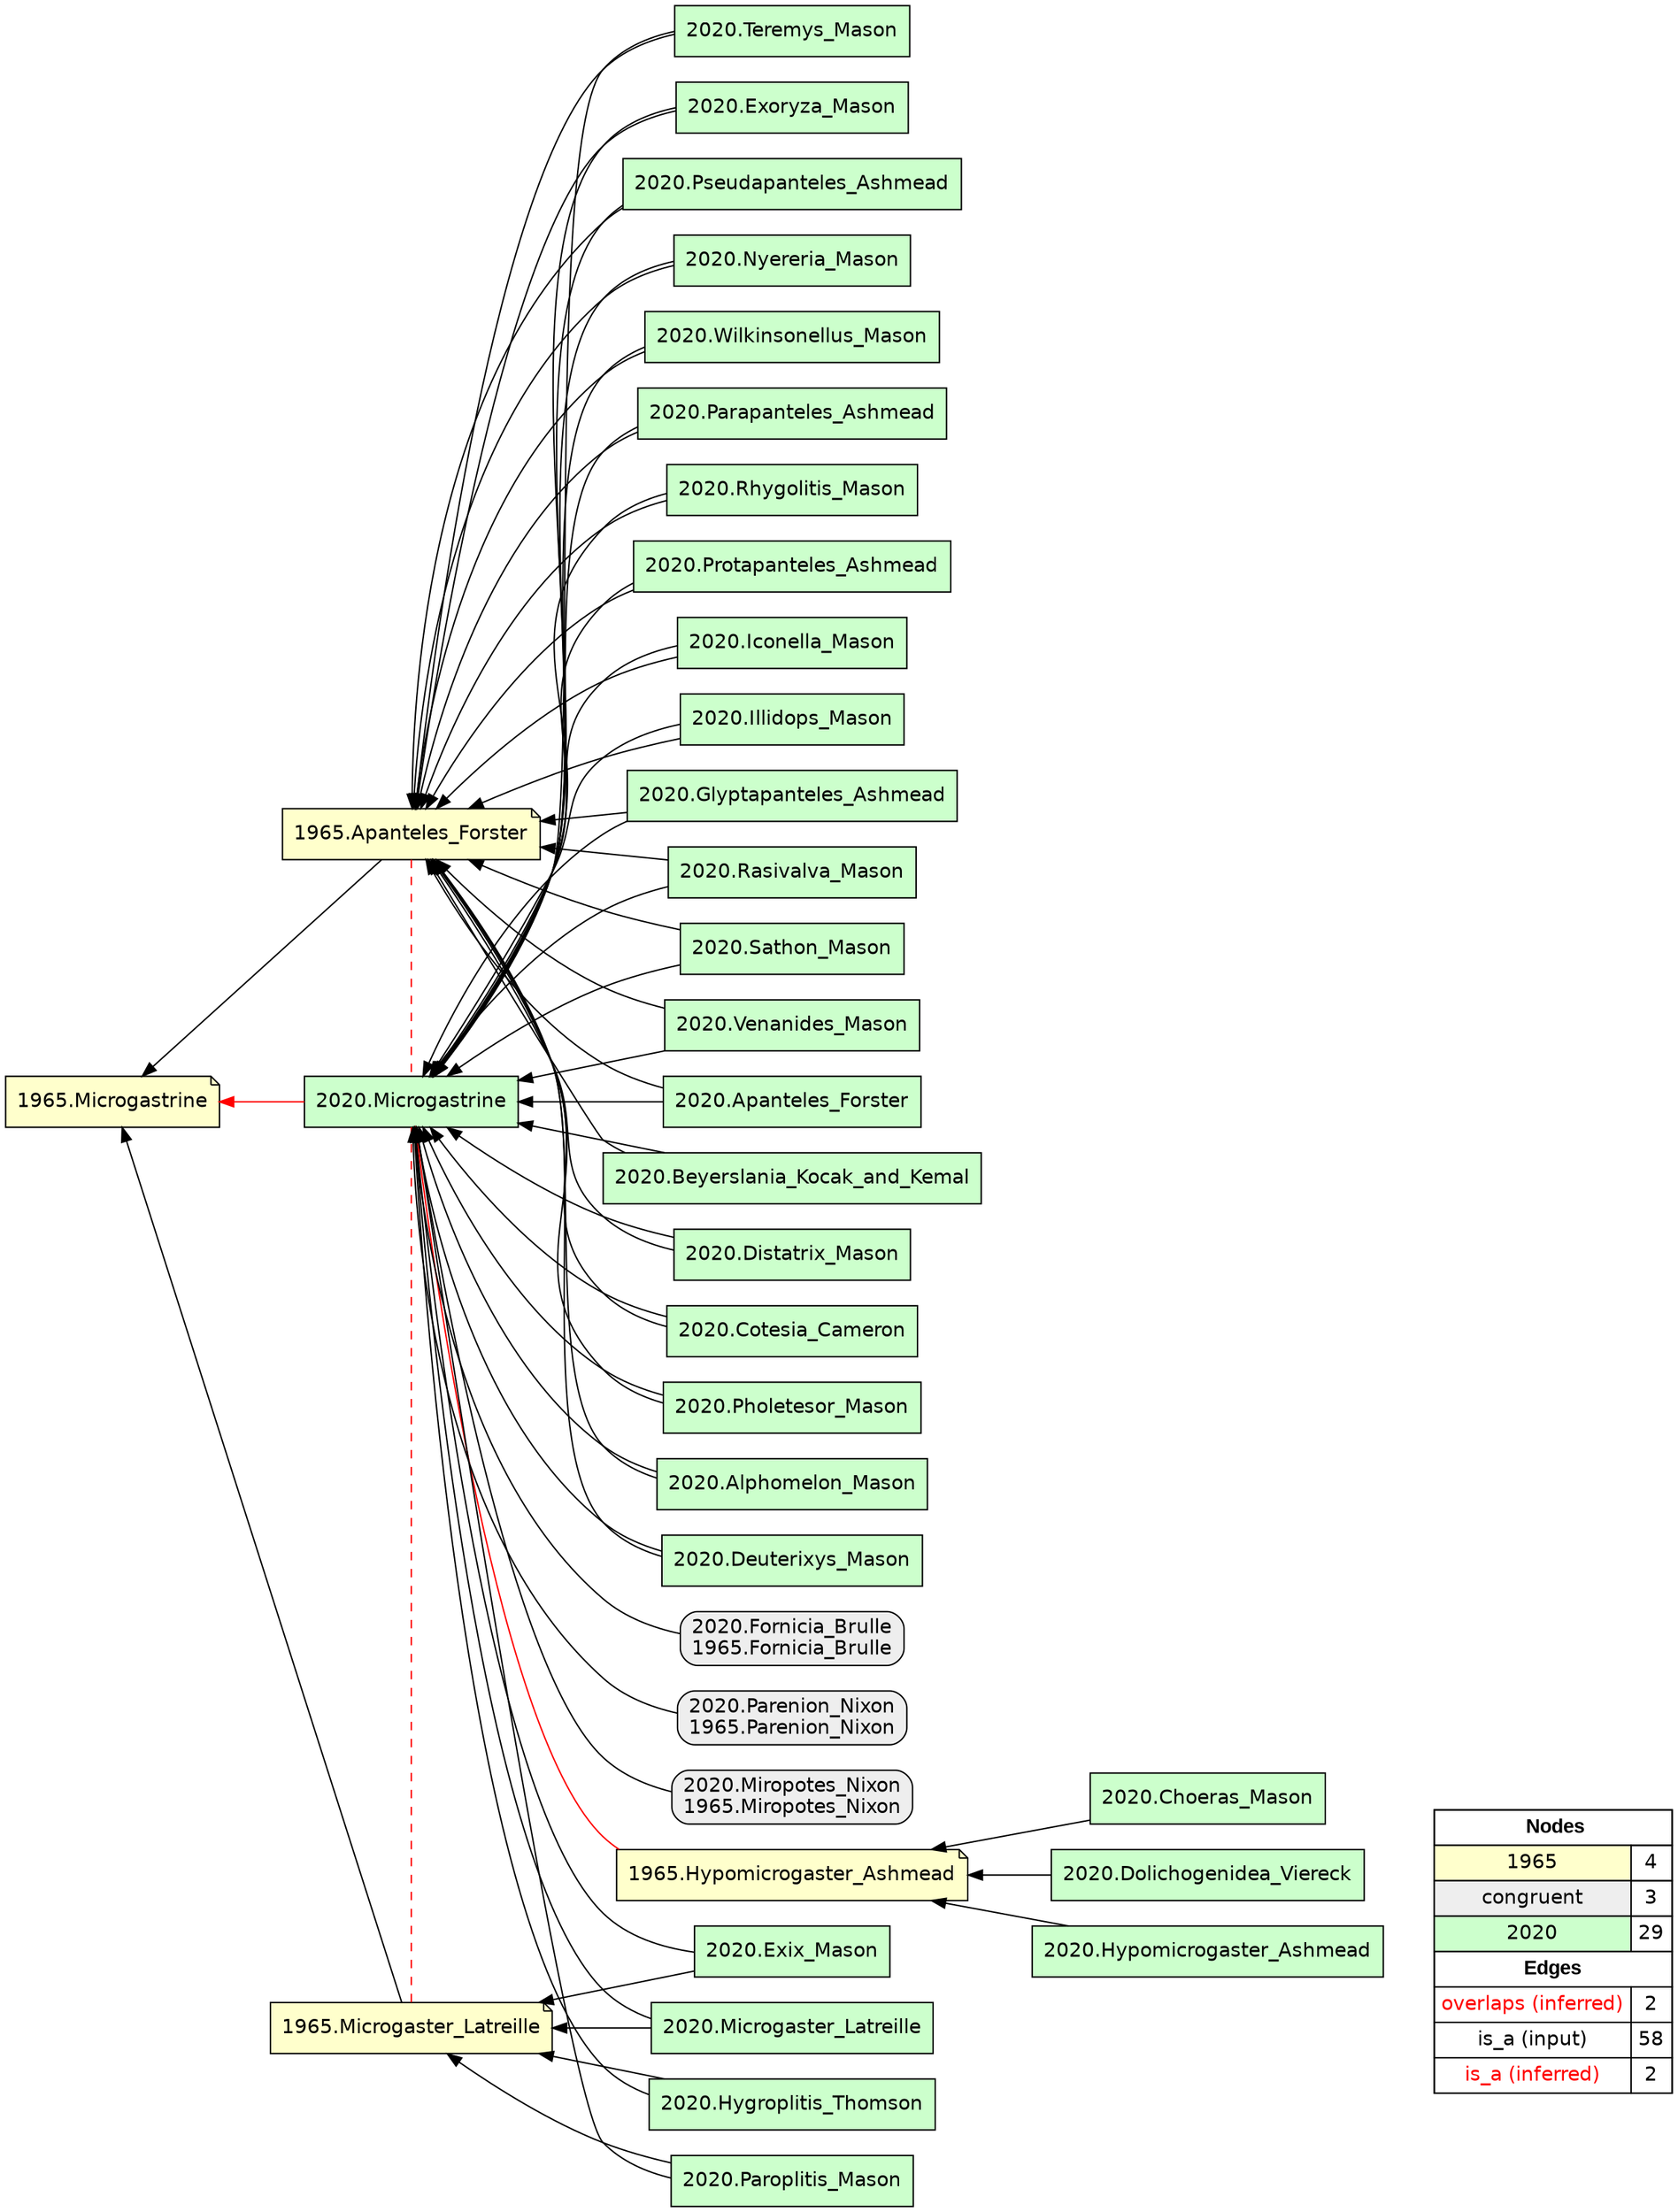 digraph{
rankdir=RL
node[shape=note style=filled fillcolor="#FFFFCC" fontname="helvetica"] 
"1965.Hypomicrogaster_Ashmead"
"1965.Microgastrine"
"1965.Apanteles_Forster"
"1965.Microgaster_Latreille"
node[shape=box style="filled,rounded" fillcolor="#EEEEEE" fontname="helvetica"] 
"2020.Fornicia_Brulle\n1965.Fornicia_Brulle"
"2020.Parenion_Nixon\n1965.Parenion_Nixon"
"2020.Miropotes_Nixon\n1965.Miropotes_Nixon"
node[shape=box style=filled fillcolor="#CCFFCC" fontname="helvetica"] 
"2020.Microgaster_Latreille"
"2020.Illidops_Mason"
"2020.Glyptapanteles_Ashmead"
"2020.Rasivalva_Mason"
"2020.Choeras_Mason"
"2020.Sathon_Mason"
"2020.Venanides_Mason"
"2020.Apanteles_Forster"
"2020.Dolichogenidea_Viereck"
"2020.Hygroplitis_Thomson"
"2020.Beyerslania_Kocak_and_Kemal"
"2020.Distatrix_Mason"
"2020.Hypomicrogaster_Ashmead"
"2020.Cotesia_Cameron"
"2020.Pholetesor_Mason"
"2020.Alphomelon_Mason"
"2020.Deuterixys_Mason"
"2020.Teremys_Mason"
"2020.Exoryza_Mason"
"2020.Microgastrine"
"2020.Paroplitis_Mason"
"2020.Pseudapanteles_Ashmead"
"2020.Nyereria_Mason"
"2020.Wilkinsonellus_Mason"
"2020.Parapanteles_Ashmead"
"2020.Rhygolitis_Mason"
"2020.Protapanteles_Ashmead"
"2020.Iconella_Mason"
"2020.Exix_Mason"
edge[arrowhead=none style=dashed color="#FF0000" constraint=false penwidth=1]
"1965.Apanteles_Forster" -> "2020.Microgastrine"
"1965.Microgaster_Latreille" -> "2020.Microgastrine"
edge[arrowhead=normal style=dotted color="#000000" constraint=true penwidth=1]
edge[arrowhead=normal style=solid color="#000000" constraint=true penwidth=1]
"2020.Venanides_Mason" -> "1965.Apanteles_Forster"
"2020.Distatrix_Mason" -> "2020.Microgastrine"
"2020.Microgaster_Latreille" -> "2020.Microgastrine"
"2020.Parenion_Nixon\n1965.Parenion_Nixon" -> "2020.Microgastrine"
"2020.Beyerslania_Kocak_and_Kemal" -> "1965.Apanteles_Forster"
"2020.Wilkinsonellus_Mason" -> "1965.Apanteles_Forster"
"2020.Hygroplitis_Thomson" -> "2020.Microgastrine"
"2020.Paroplitis_Mason" -> "1965.Microgaster_Latreille"
"2020.Teremys_Mason" -> "1965.Apanteles_Forster"
"2020.Deuterixys_Mason" -> "2020.Microgastrine"
"2020.Cotesia_Cameron" -> "2020.Microgastrine"
"2020.Rasivalva_Mason" -> "2020.Microgastrine"
"2020.Hypomicrogaster_Ashmead" -> "1965.Hypomicrogaster_Ashmead"
"2020.Parapanteles_Ashmead" -> "2020.Microgastrine"
"2020.Choeras_Mason" -> "1965.Hypomicrogaster_Ashmead"
"2020.Protapanteles_Ashmead" -> "2020.Microgastrine"
"2020.Exoryza_Mason" -> "2020.Microgastrine"
"2020.Apanteles_Forster" -> "1965.Apanteles_Forster"
"2020.Parapanteles_Ashmead" -> "1965.Apanteles_Forster"
"2020.Teremys_Mason" -> "2020.Microgastrine"
"2020.Distatrix_Mason" -> "1965.Apanteles_Forster"
"2020.Glyptapanteles_Ashmead" -> "1965.Apanteles_Forster"
"2020.Beyerslania_Kocak_and_Kemal" -> "2020.Microgastrine"
"2020.Illidops_Mason" -> "1965.Apanteles_Forster"
"2020.Venanides_Mason" -> "2020.Microgastrine"
"2020.Pholetesor_Mason" -> "2020.Microgastrine"
"2020.Microgaster_Latreille" -> "1965.Microgaster_Latreille"
"2020.Wilkinsonellus_Mason" -> "2020.Microgastrine"
"2020.Exoryza_Mason" -> "1965.Apanteles_Forster"
"2020.Rhygolitis_Mason" -> "1965.Apanteles_Forster"
"2020.Fornicia_Brulle\n1965.Fornicia_Brulle" -> "2020.Microgastrine"
"2020.Alphomelon_Mason" -> "1965.Apanteles_Forster"
"2020.Miropotes_Nixon\n1965.Miropotes_Nixon" -> "2020.Microgastrine"
"2020.Paroplitis_Mason" -> "2020.Microgastrine"
"2020.Pseudapanteles_Ashmead" -> "2020.Microgastrine"
"2020.Pholetesor_Mason" -> "1965.Apanteles_Forster"
"2020.Illidops_Mason" -> "2020.Microgastrine"
"2020.Glyptapanteles_Ashmead" -> "2020.Microgastrine"
"2020.Sathon_Mason" -> "1965.Apanteles_Forster"
"2020.Exix_Mason" -> "2020.Microgastrine"
"2020.Hygroplitis_Thomson" -> "1965.Microgaster_Latreille"
"1965.Microgaster_Latreille" -> "1965.Microgastrine"
"2020.Sathon_Mason" -> "2020.Microgastrine"
"2020.Dolichogenidea_Viereck" -> "1965.Hypomicrogaster_Ashmead"
"2020.Nyereria_Mason" -> "2020.Microgastrine"
"2020.Rasivalva_Mason" -> "1965.Apanteles_Forster"
"2020.Rhygolitis_Mason" -> "2020.Microgastrine"
"2020.Pseudapanteles_Ashmead" -> "1965.Apanteles_Forster"
"2020.Cotesia_Cameron" -> "1965.Apanteles_Forster"
"2020.Deuterixys_Mason" -> "1965.Apanteles_Forster"
"2020.Apanteles_Forster" -> "2020.Microgastrine"
"1965.Apanteles_Forster" -> "1965.Microgastrine"
"2020.Exix_Mason" -> "1965.Microgaster_Latreille"
"2020.Nyereria_Mason" -> "1965.Apanteles_Forster"
"2020.Iconella_Mason" -> "2020.Microgastrine"
"2020.Alphomelon_Mason" -> "2020.Microgastrine"
"2020.Iconella_Mason" -> "1965.Apanteles_Forster"
"2020.Protapanteles_Ashmead" -> "1965.Apanteles_Forster"
edge[arrowhead=normal style=solid color="#FF0000" constraint=true penwidth=1]
"2020.Microgastrine" -> "1965.Microgastrine"
"1965.Hypomicrogaster_Ashmead" -> "2020.Microgastrine"
node[shape=box] 
{rank=source Legend [fillcolor= white margin=0 label=< 
 <TABLE BORDER="0" CELLBORDER="1" CELLSPACING="0" CELLPADDING="4"> 
<TR> <TD COLSPAN="2"><font face="Arial Black"> Nodes</font></TD> </TR> 
<TR> 
 <TD bgcolor="#FFFFCC" fontname="helvetica">1965</TD> 
 <TD>4</TD> 
 </TR> 
<TR> 
 <TD bgcolor="#EEEEEE" fontname="helvetica">congruent</TD> 
 <TD>3</TD> 
 </TR> 
<TR> 
 <TD bgcolor="#CCFFCC" fontname="helvetica">2020</TD> 
 <TD>29</TD> 
 </TR> 
<TR> <TD COLSPAN="2"><font face = "Arial Black"> Edges </font></TD> </TR> 
<TR> 
 <TD><font color ="#FF0000">overlaps (inferred)</font></TD><TD>2</TD>
</TR>
<TR> 
 <TD><font color ="#000000">is_a (input)</font></TD><TD>58</TD>
</TR>
<TR> 
 <TD><font color ="#FF0000">is_a (inferred)</font></TD><TD>2</TD>
</TR>
</TABLE> 
 >] } 
}